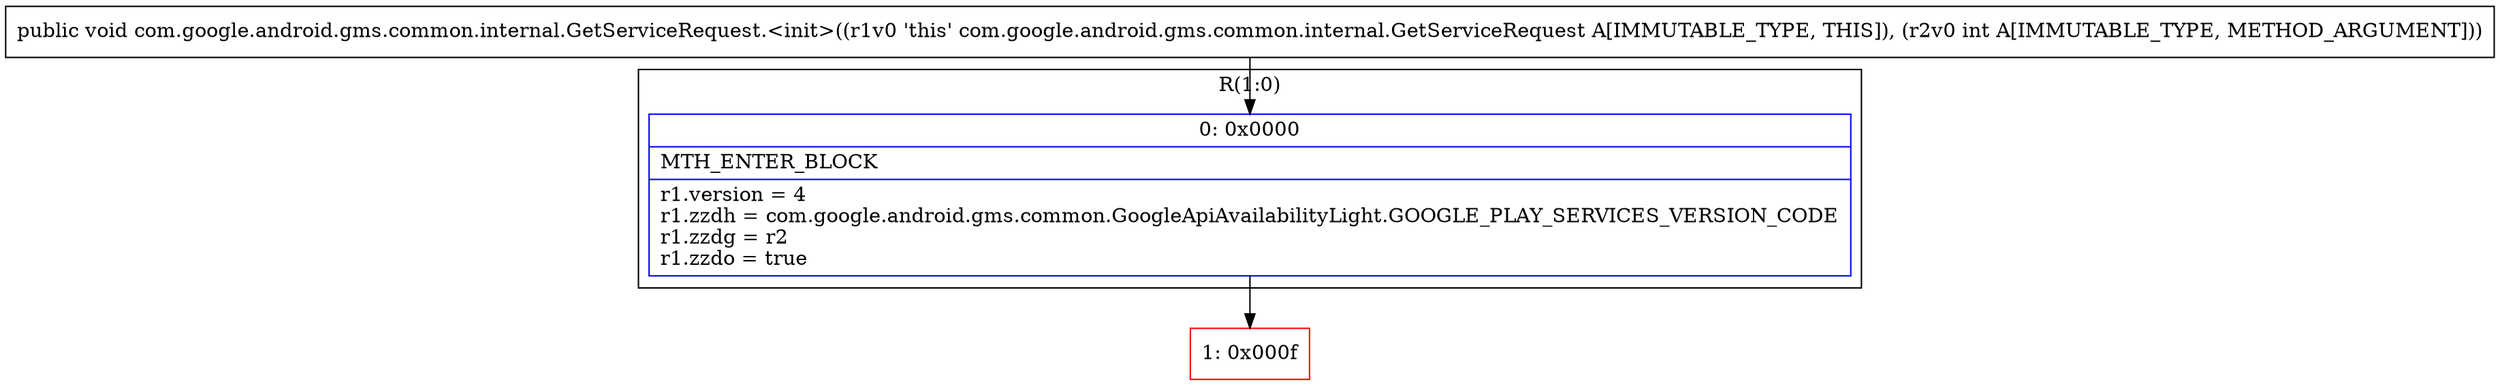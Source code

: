 digraph "CFG forcom.google.android.gms.common.internal.GetServiceRequest.\<init\>(I)V" {
subgraph cluster_Region_1983456256 {
label = "R(1:0)";
node [shape=record,color=blue];
Node_0 [shape=record,label="{0\:\ 0x0000|MTH_ENTER_BLOCK\l|r1.version = 4\lr1.zzdh = com.google.android.gms.common.GoogleApiAvailabilityLight.GOOGLE_PLAY_SERVICES_VERSION_CODE\lr1.zzdg = r2\lr1.zzdo = true\l}"];
}
Node_1 [shape=record,color=red,label="{1\:\ 0x000f}"];
MethodNode[shape=record,label="{public void com.google.android.gms.common.internal.GetServiceRequest.\<init\>((r1v0 'this' com.google.android.gms.common.internal.GetServiceRequest A[IMMUTABLE_TYPE, THIS]), (r2v0 int A[IMMUTABLE_TYPE, METHOD_ARGUMENT])) }"];
MethodNode -> Node_0;
Node_0 -> Node_1;
}

